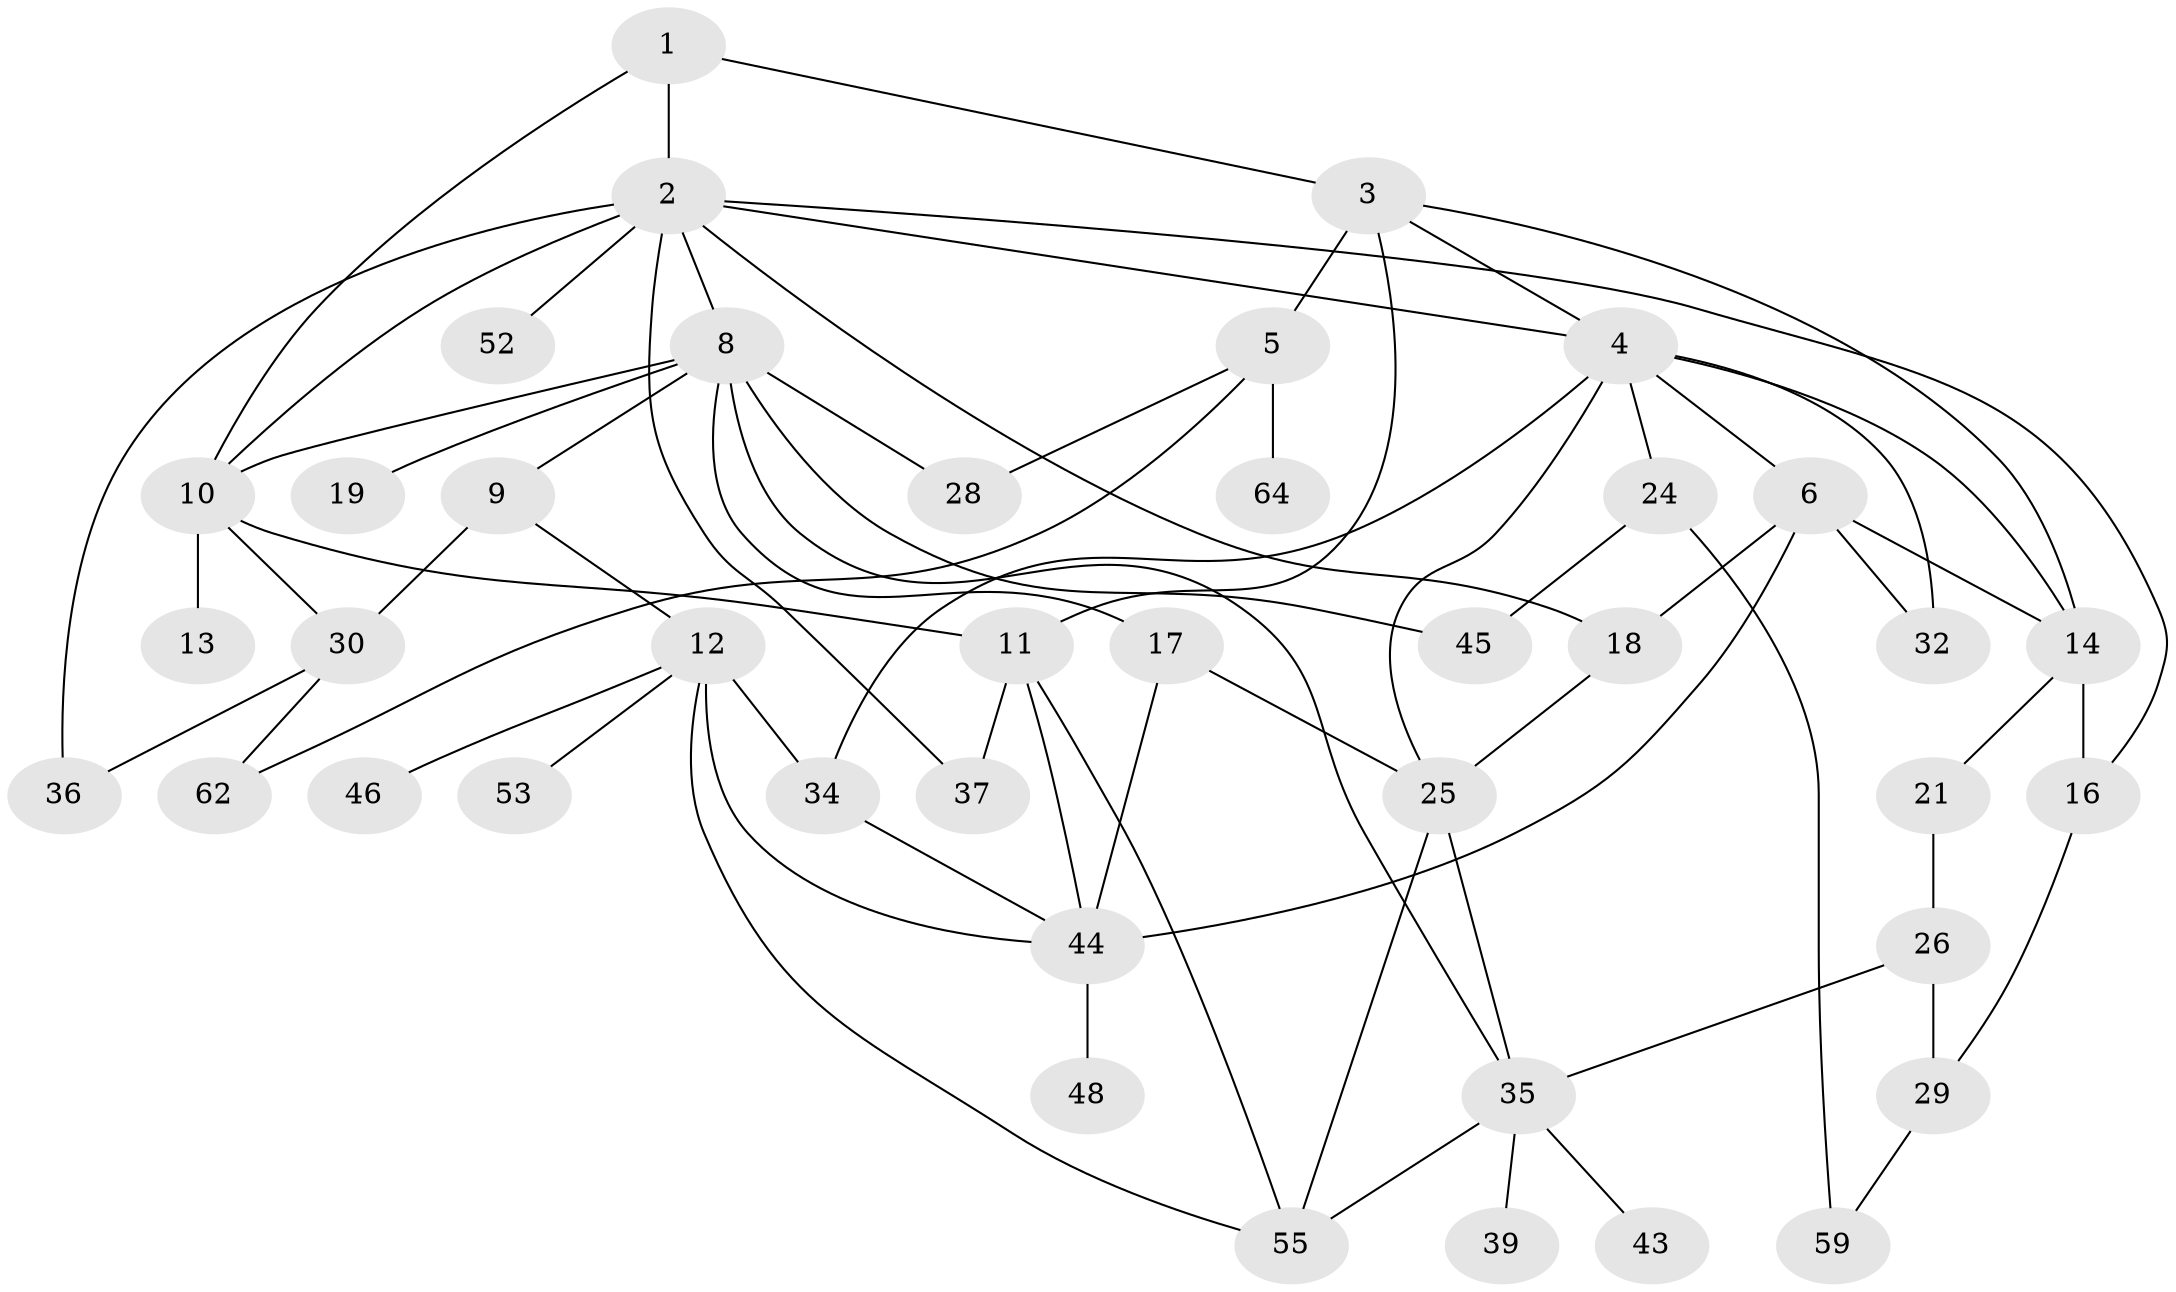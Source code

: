 // original degree distribution, {3: 0.25, 7: 0.0625, 5: 0.09375, 4: 0.09375, 6: 0.03125, 1: 0.21875, 2: 0.25}
// Generated by graph-tools (version 1.1) at 2025/10/02/27/25 16:10:54]
// undirected, 41 vertices, 69 edges
graph export_dot {
graph [start="1"]
  node [color=gray90,style=filled];
  1;
  2 [super="+23"];
  3 [super="+27"];
  4 [super="+20"];
  5 [super="+49"];
  6 [super="+7"];
  8 [super="+15"];
  9 [super="+60"];
  10 [super="+22"];
  11 [super="+50"];
  12 [super="+41"];
  13;
  14 [super="+42"];
  16;
  17;
  18 [super="+31"];
  19;
  21;
  24 [super="+61"];
  25 [super="+51"];
  26 [super="+33"];
  28;
  29 [super="+56"];
  30 [super="+38"];
  32 [super="+58"];
  34 [super="+40"];
  35 [super="+54"];
  36 [super="+57"];
  37;
  39;
  43;
  44 [super="+47"];
  45;
  46;
  48;
  52;
  53;
  55 [super="+63"];
  59;
  62;
  64;
  1 -- 2;
  1 -- 3;
  1 -- 10;
  2 -- 8;
  2 -- 10;
  2 -- 16;
  2 -- 4;
  2 -- 36;
  2 -- 37;
  2 -- 52;
  2 -- 18;
  3 -- 4;
  3 -- 5 [weight=2];
  3 -- 11;
  3 -- 14;
  4 -- 6;
  4 -- 14;
  4 -- 25;
  4 -- 32;
  4 -- 24;
  4 -- 34;
  5 -- 62;
  5 -- 64;
  5 -- 28;
  6 -- 32;
  6 -- 18;
  6 -- 44;
  6 -- 14;
  8 -- 9;
  8 -- 17;
  8 -- 35;
  8 -- 19;
  8 -- 10;
  8 -- 28;
  8 -- 45;
  9 -- 12;
  9 -- 30 [weight=2];
  10 -- 13;
  10 -- 30;
  10 -- 11;
  11 -- 55;
  11 -- 44;
  11 -- 37;
  12 -- 34;
  12 -- 46;
  12 -- 44;
  12 -- 53;
  12 -- 55;
  14 -- 21;
  14 -- 16;
  16 -- 29;
  17 -- 25;
  17 -- 44;
  18 -- 25;
  21 -- 26;
  24 -- 59;
  24 -- 45;
  25 -- 35;
  25 -- 55;
  26 -- 35;
  26 -- 29;
  29 -- 59;
  30 -- 36;
  30 -- 62;
  34 -- 44;
  35 -- 39;
  35 -- 43;
  35 -- 55;
  44 -- 48;
}
